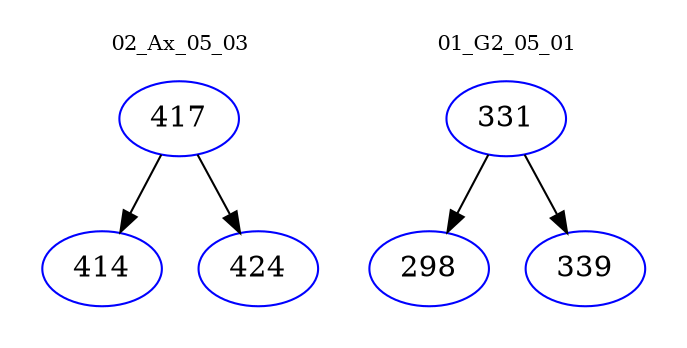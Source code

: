 digraph{
subgraph cluster_0 {
color = white
label = "02_Ax_05_03";
fontsize=10;
T0_417 [label="417", color="blue"]
T0_417 -> T0_414 [color="black"]
T0_414 [label="414", color="blue"]
T0_417 -> T0_424 [color="black"]
T0_424 [label="424", color="blue"]
}
subgraph cluster_1 {
color = white
label = "01_G2_05_01";
fontsize=10;
T1_331 [label="331", color="blue"]
T1_331 -> T1_298 [color="black"]
T1_298 [label="298", color="blue"]
T1_331 -> T1_339 [color="black"]
T1_339 [label="339", color="blue"]
}
}
